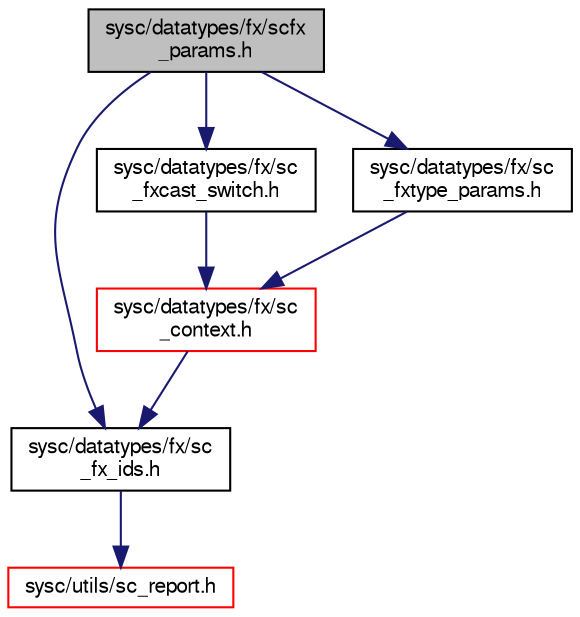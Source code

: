 digraph "sysc/datatypes/fx/scfx_params.h"
{
  edge [fontname="FreeSans",fontsize="10",labelfontname="FreeSans",labelfontsize="10"];
  node [fontname="FreeSans",fontsize="10",shape=record];
  Node0 [label="sysc/datatypes/fx/scfx\l_params.h",height=0.2,width=0.4,color="black", fillcolor="grey75", style="filled", fontcolor="black"];
  Node0 -> Node1 [color="midnightblue",fontsize="10",style="solid",fontname="FreeSans"];
  Node1 [label="sysc/datatypes/fx/sc\l_fx_ids.h",height=0.2,width=0.4,color="black", fillcolor="white", style="filled",URL="$a00122.html"];
  Node1 -> Node2 [color="midnightblue",fontsize="10",style="solid",fontname="FreeSans"];
  Node2 [label="sysc/utils/sc_report.h",height=0.2,width=0.4,color="red", fillcolor="white", style="filled",URL="$a00374.html"];
  Node0 -> Node11 [color="midnightblue",fontsize="10",style="solid",fontname="FreeSans"];
  Node11 [label="sysc/datatypes/fx/sc\l_fxcast_switch.h",height=0.2,width=0.4,color="black", fillcolor="white", style="filled",URL="$a00125.html"];
  Node11 -> Node12 [color="midnightblue",fontsize="10",style="solid",fontname="FreeSans"];
  Node12 [label="sysc/datatypes/fx/sc\l_context.h",height=0.2,width=0.4,color="red", fillcolor="white", style="filled",URL="$a00113.html"];
  Node12 -> Node1 [color="midnightblue",fontsize="10",style="solid",fontname="FreeSans"];
  Node0 -> Node44 [color="midnightblue",fontsize="10",style="solid",fontname="FreeSans"];
  Node44 [label="sysc/datatypes/fx/sc\l_fxtype_params.h",height=0.2,width=0.4,color="black", fillcolor="white", style="filled",URL="$a00137.html"];
  Node44 -> Node12 [color="midnightblue",fontsize="10",style="solid",fontname="FreeSans"];
}
